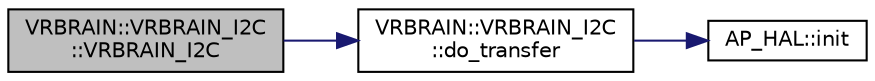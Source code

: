 digraph "VRBRAIN::VRBRAIN_I2C::VRBRAIN_I2C"
{
 // INTERACTIVE_SVG=YES
  edge [fontname="Helvetica",fontsize="10",labelfontname="Helvetica",labelfontsize="10"];
  node [fontname="Helvetica",fontsize="10",shape=record];
  rankdir="LR";
  Node1 [label="VRBRAIN::VRBRAIN_I2C\l::VRBRAIN_I2C",height=0.2,width=0.4,color="black", fillcolor="grey75", style="filled", fontcolor="black"];
  Node1 -> Node2 [color="midnightblue",fontsize="10",style="solid",fontname="Helvetica"];
  Node2 [label="VRBRAIN::VRBRAIN_I2C\l::do_transfer",height=0.2,width=0.4,color="black", fillcolor="white", style="filled",URL="$classVRBRAIN_1_1VRBRAIN__I2C.html#a1873817ca177d3d99d679f438f6ed652"];
  Node2 -> Node3 [color="midnightblue",fontsize="10",style="solid",fontname="Helvetica"];
  Node3 [label="AP_HAL::init",height=0.2,width=0.4,color="black", fillcolor="white", style="filled",URL="$namespaceAP__HAL.html#a87c4d9884f23daecd717a2cb4fa114c1"];
}
